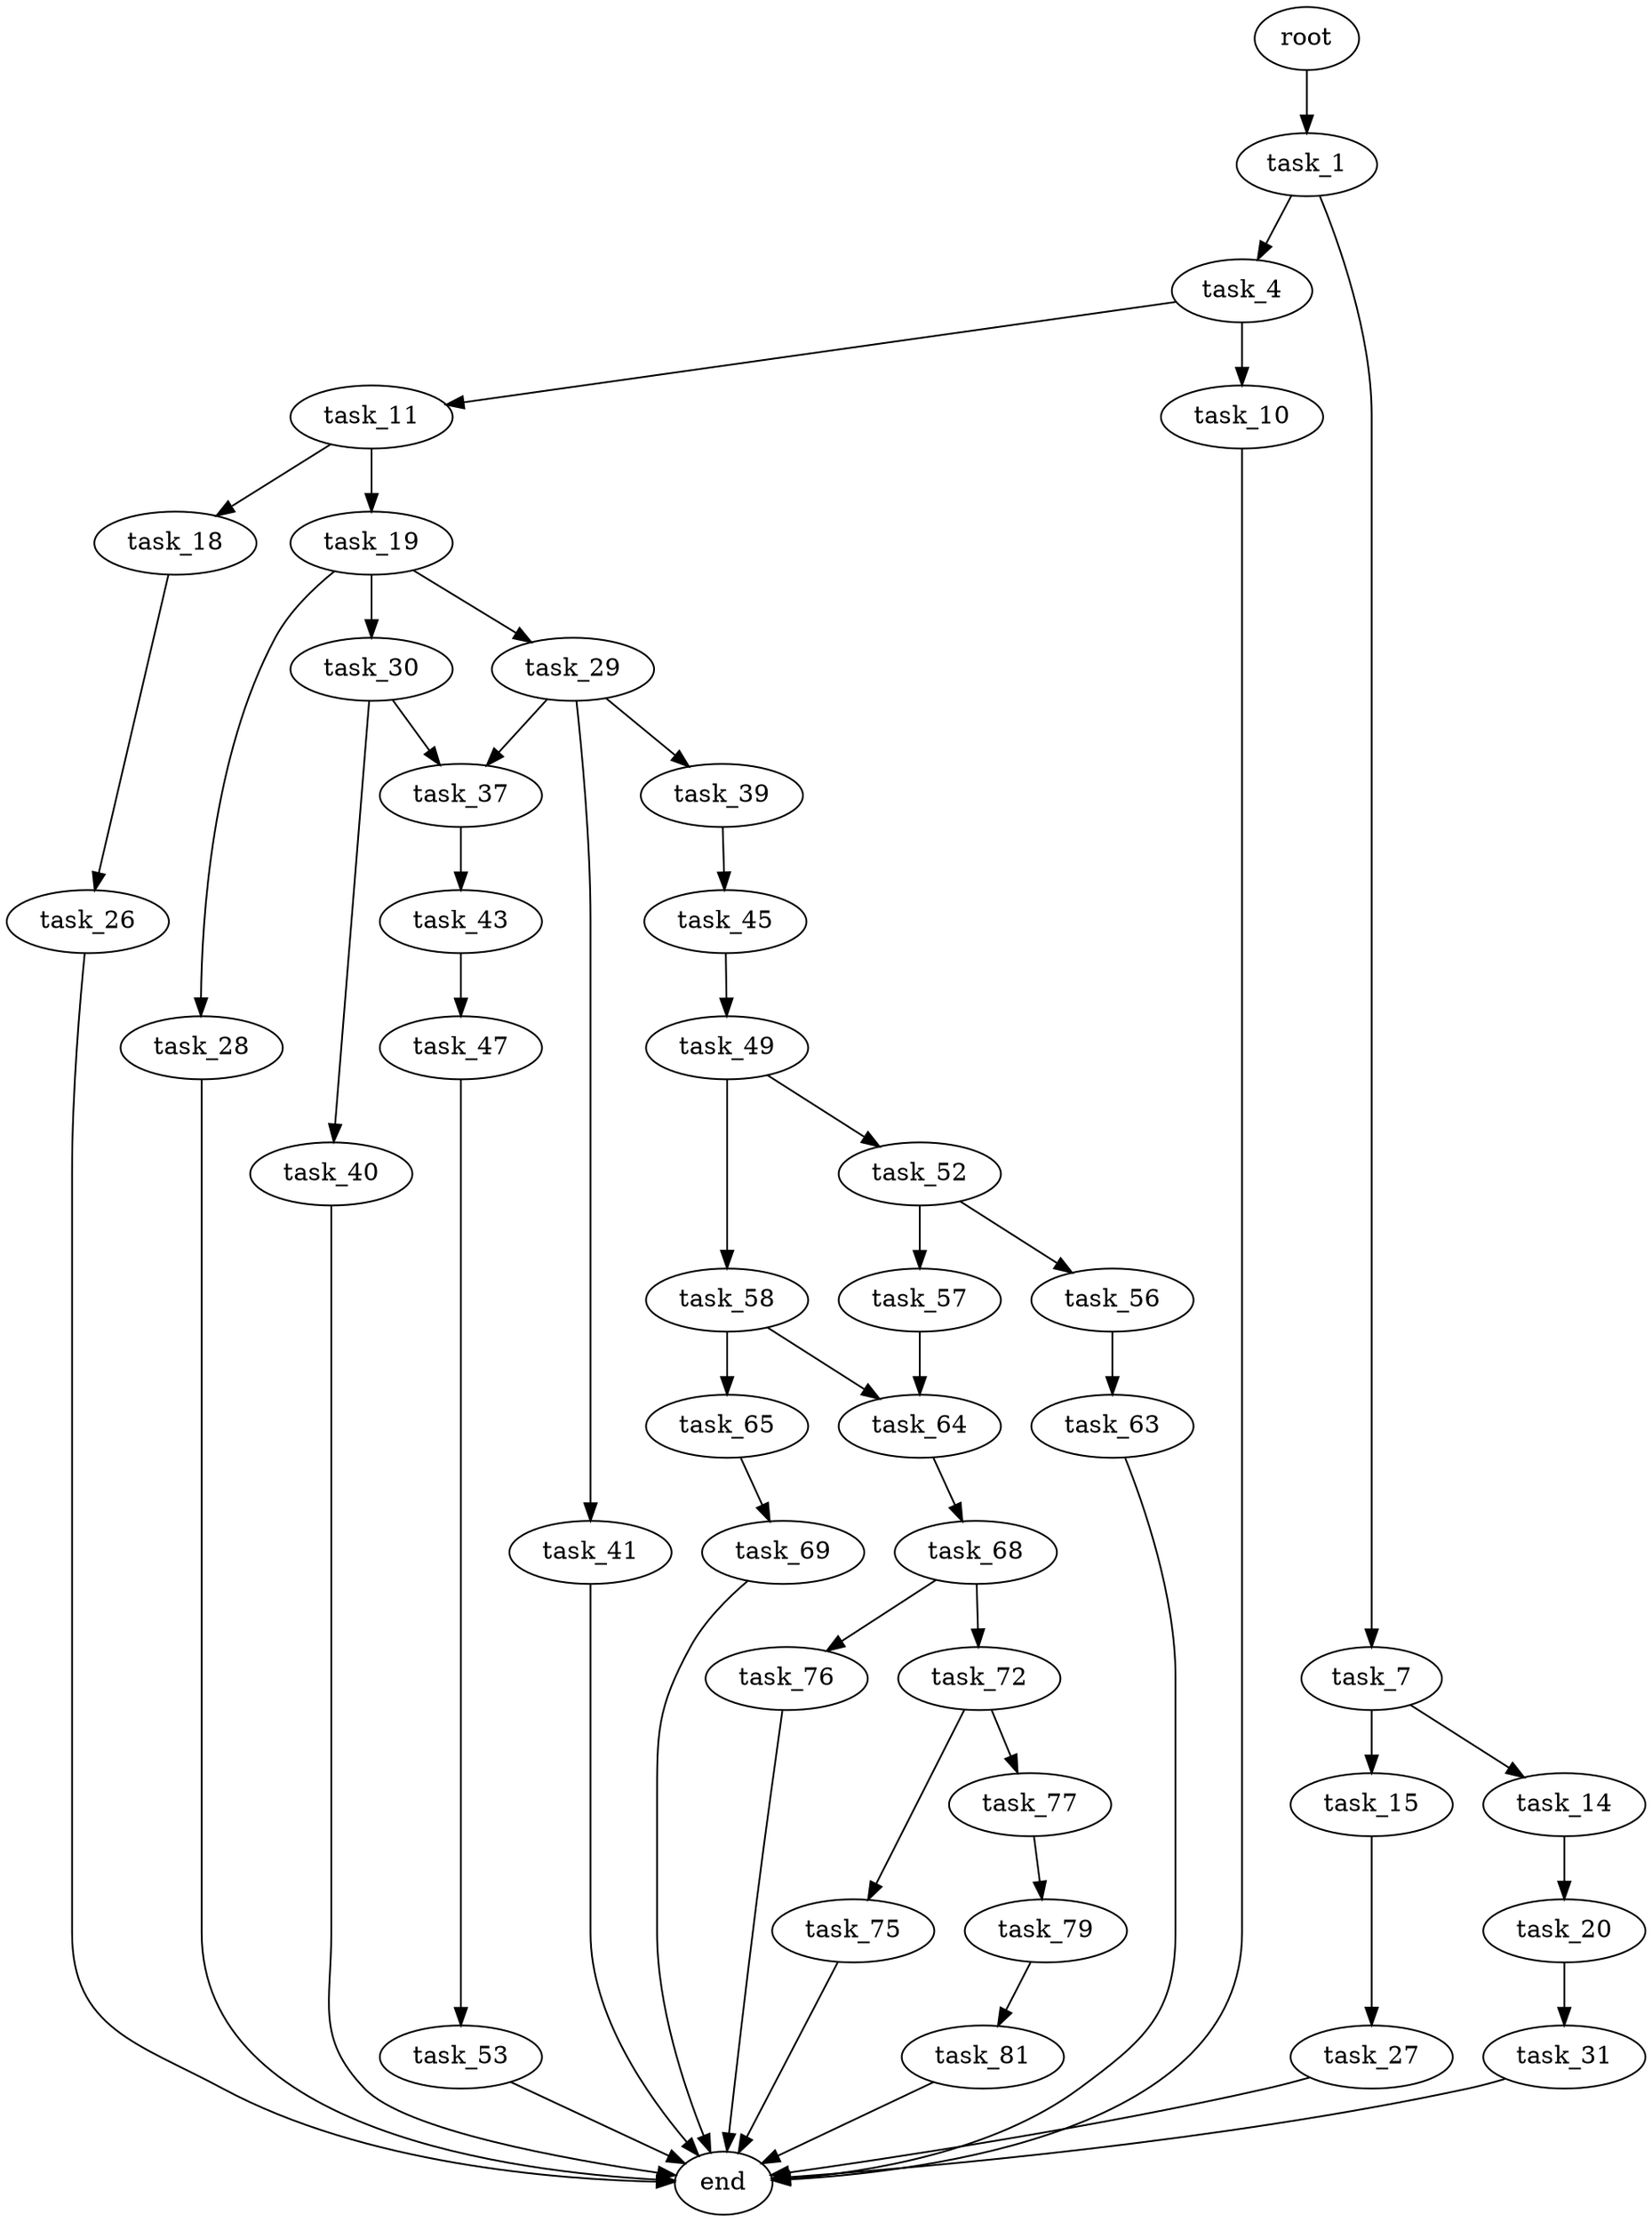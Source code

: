 digraph G {
  root [size="0.000000"];
  task_1 [size="3396765744.000000"];
  task_4 [size="11762440554.000000"];
  task_7 [size="101638261743.000000"];
  task_10 [size="134217728000.000000"];
  task_11 [size="68719476736.000000"];
  task_14 [size="87377867917.000000"];
  task_15 [size="962977290.000000"];
  end [size="0.000000"];
  task_18 [size="34109822568.000000"];
  task_19 [size="2979374159.000000"];
  task_20 [size="12641692062.000000"];
  task_27 [size="16041944205.000000"];
  task_26 [size="364441597063.000000"];
  task_28 [size="231928233984.000000"];
  task_29 [size="115498892073.000000"];
  task_30 [size="8111446674.000000"];
  task_31 [size="193585725965.000000"];
  task_37 [size="134217728000.000000"];
  task_39 [size="8849425442.000000"];
  task_41 [size="110140435778.000000"];
  task_40 [size="26066424528.000000"];
  task_43 [size="25542959100.000000"];
  task_45 [size="231928233984.000000"];
  task_47 [size="20841674212.000000"];
  task_49 [size="45051994362.000000"];
  task_53 [size="374120476950.000000"];
  task_52 [size="29701452209.000000"];
  task_58 [size="290537917735.000000"];
  task_56 [size="19912515123.000000"];
  task_57 [size="1021520692357.000000"];
  task_63 [size="231928233984.000000"];
  task_64 [size="68719476736.000000"];
  task_65 [size="369937449568.000000"];
  task_68 [size="238321190222.000000"];
  task_69 [size="390126424428.000000"];
  task_72 [size="68719476736.000000"];
  task_76 [size="42488319525.000000"];
  task_75 [size="86888400776.000000"];
  task_77 [size="3025607786.000000"];
  task_79 [size="38862765244.000000"];
  task_81 [size="42279677929.000000"];

  root -> task_1 [size="1.000000"];
  task_1 -> task_4 [size="134217728.000000"];
  task_1 -> task_7 [size="134217728.000000"];
  task_4 -> task_10 [size="536870912.000000"];
  task_4 -> task_11 [size="536870912.000000"];
  task_7 -> task_14 [size="209715200.000000"];
  task_7 -> task_15 [size="209715200.000000"];
  task_10 -> end [size="1.000000"];
  task_11 -> task_18 [size="134217728.000000"];
  task_11 -> task_19 [size="134217728.000000"];
  task_14 -> task_20 [size="75497472.000000"];
  task_15 -> task_27 [size="33554432.000000"];
  task_18 -> task_26 [size="134217728.000000"];
  task_19 -> task_28 [size="75497472.000000"];
  task_19 -> task_29 [size="75497472.000000"];
  task_19 -> task_30 [size="75497472.000000"];
  task_20 -> task_31 [size="679477248.000000"];
  task_27 -> end [size="1.000000"];
  task_26 -> end [size="1.000000"];
  task_28 -> end [size="1.000000"];
  task_29 -> task_37 [size="301989888.000000"];
  task_29 -> task_39 [size="301989888.000000"];
  task_29 -> task_41 [size="301989888.000000"];
  task_30 -> task_37 [size="209715200.000000"];
  task_30 -> task_40 [size="209715200.000000"];
  task_31 -> end [size="1.000000"];
  task_37 -> task_43 [size="209715200.000000"];
  task_39 -> task_45 [size="209715200.000000"];
  task_41 -> end [size="1.000000"];
  task_40 -> end [size="1.000000"];
  task_43 -> task_47 [size="838860800.000000"];
  task_45 -> task_49 [size="301989888.000000"];
  task_47 -> task_53 [size="75497472.000000"];
  task_49 -> task_52 [size="838860800.000000"];
  task_49 -> task_58 [size="838860800.000000"];
  task_53 -> end [size="1.000000"];
  task_52 -> task_56 [size="33554432.000000"];
  task_52 -> task_57 [size="33554432.000000"];
  task_58 -> task_64 [size="411041792.000000"];
  task_58 -> task_65 [size="411041792.000000"];
  task_56 -> task_63 [size="679477248.000000"];
  task_57 -> task_64 [size="679477248.000000"];
  task_63 -> end [size="1.000000"];
  task_64 -> task_68 [size="134217728.000000"];
  task_65 -> task_69 [size="301989888.000000"];
  task_68 -> task_72 [size="838860800.000000"];
  task_68 -> task_76 [size="838860800.000000"];
  task_69 -> end [size="1.000000"];
  task_72 -> task_75 [size="134217728.000000"];
  task_72 -> task_77 [size="134217728.000000"];
  task_76 -> end [size="1.000000"];
  task_75 -> end [size="1.000000"];
  task_77 -> task_79 [size="301989888.000000"];
  task_79 -> task_81 [size="75497472.000000"];
  task_81 -> end [size="1.000000"];
}
